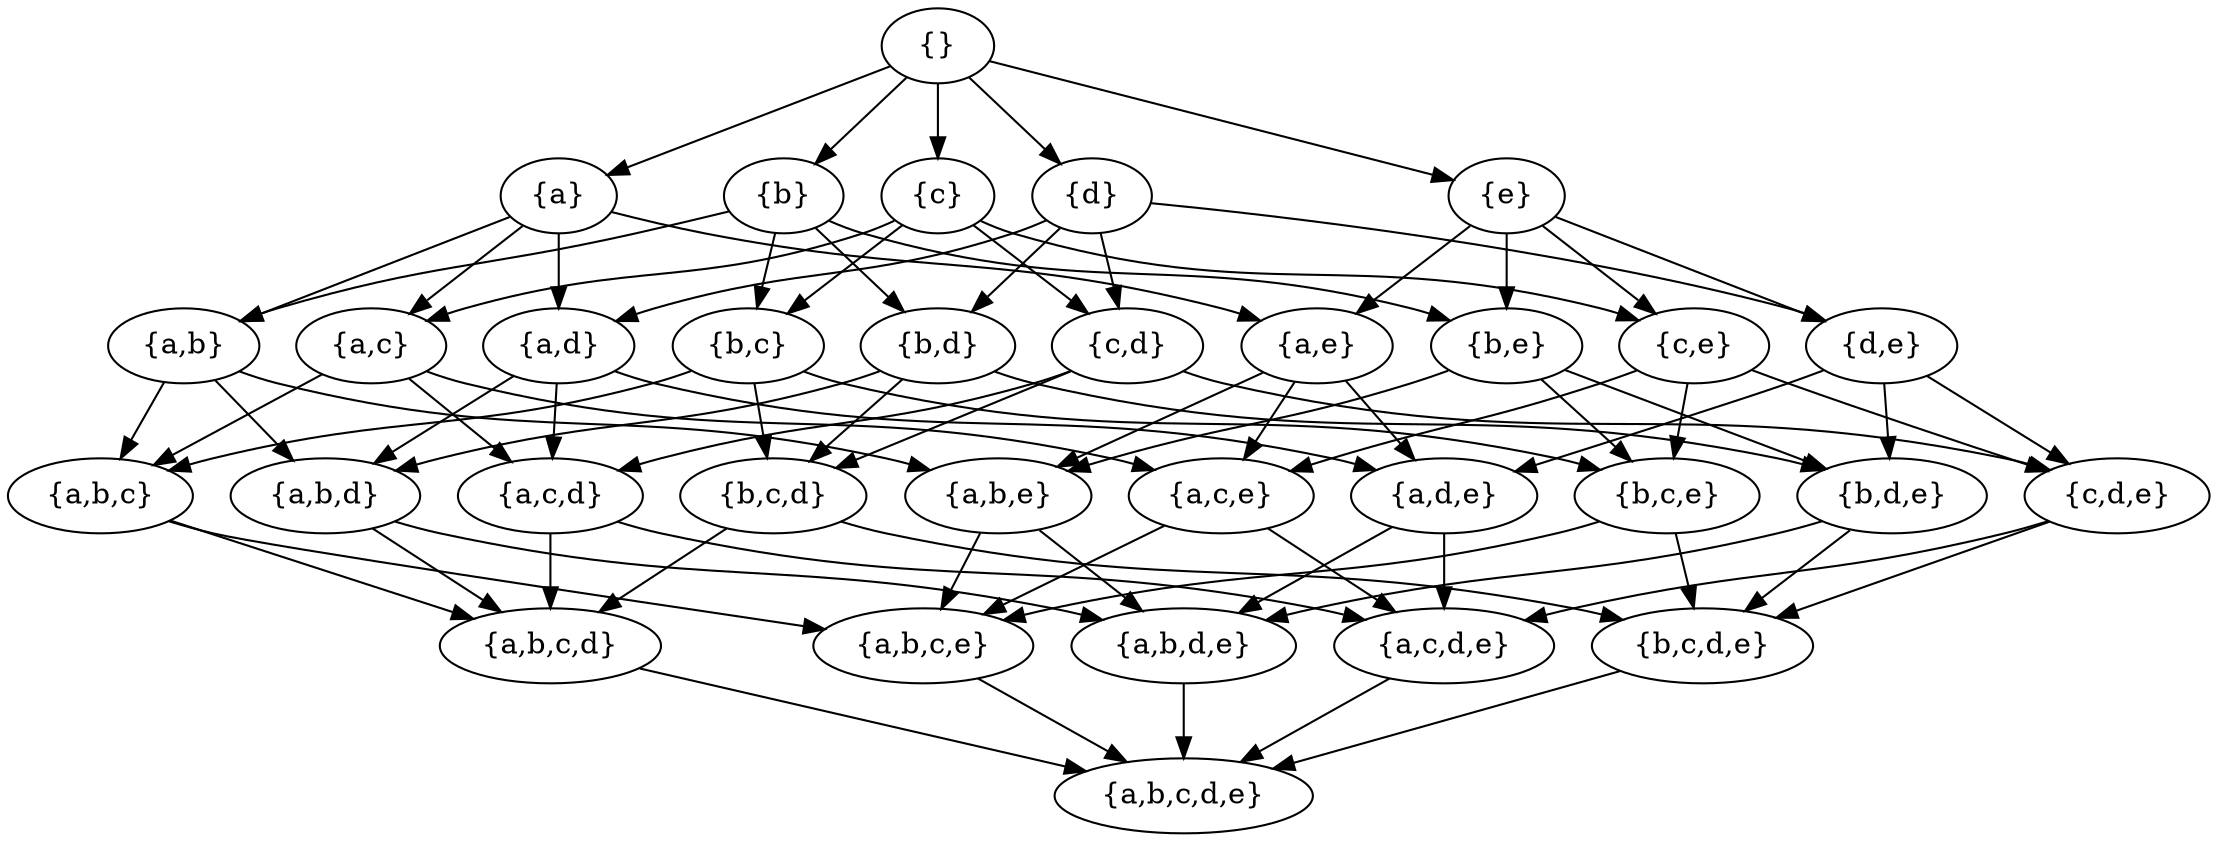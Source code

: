 digraph programGraph{"{}" -> "{a}" 
"{}" -> "{b}" 
"{}" -> "{c}" 
"{}" -> "{d}" 
"{}" -> "{e}" 
"{a}" -> "{a,b}" 
"{a}" -> "{a,c}" 
"{a}" -> "{a,d}" 
"{a}" -> "{a,e}" 
"{b}" -> "{a,b}" 
"{b}" -> "{b,c}" 
"{b}" -> "{b,d}" 
"{b}" -> "{b,e}" 
"{a,b}" -> "{a,b,c}" 
"{a,b}" -> "{a,b,d}" 
"{a,b}" -> "{a,b,e}" 
"{c}" -> "{a,c}" 
"{c}" -> "{b,c}" 
"{c}" -> "{c,d}" 
"{c}" -> "{c,e}" 
"{a,c}" -> "{a,b,c}" 
"{a,c}" -> "{a,c,d}" 
"{a,c}" -> "{a,c,e}" 
"{b,c}" -> "{a,b,c}" 
"{b,c}" -> "{b,c,d}" 
"{b,c}" -> "{b,c,e}" 
"{a,b,c}" -> "{a,b,c,d}" 
"{a,b,c}" -> "{a,b,c,e}" 
"{d}" -> "{a,d}" 
"{d}" -> "{b,d}" 
"{d}" -> "{c,d}" 
"{d}" -> "{d,e}" 
"{a,d}" -> "{a,b,d}" 
"{a,d}" -> "{a,c,d}" 
"{a,d}" -> "{a,d,e}" 
"{b,d}" -> "{a,b,d}" 
"{b,d}" -> "{b,c,d}" 
"{b,d}" -> "{b,d,e}" 
"{a,b,d}" -> "{a,b,c,d}" 
"{a,b,d}" -> "{a,b,d,e}" 
"{c,d}" -> "{a,c,d}" 
"{c,d}" -> "{b,c,d}" 
"{c,d}" -> "{c,d,e}" 
"{a,c,d}" -> "{a,b,c,d}" 
"{a,c,d}" -> "{a,c,d,e}" 
"{b,c,d}" -> "{a,b,c,d}" 
"{b,c,d}" -> "{b,c,d,e}" 
"{a,b,c,d}" -> "{a,b,c,d,e}" 
"{e}" -> "{a,e}" 
"{e}" -> "{b,e}" 
"{e}" -> "{c,e}" 
"{e}" -> "{d,e}" 
"{a,e}" -> "{a,b,e}" 
"{a,e}" -> "{a,c,e}" 
"{a,e}" -> "{a,d,e}" 
"{b,e}" -> "{a,b,e}" 
"{b,e}" -> "{b,c,e}" 
"{b,e}" -> "{b,d,e}" 
"{a,b,e}" -> "{a,b,c,e}" 
"{a,b,e}" -> "{a,b,d,e}" 
"{c,e}" -> "{a,c,e}" 
"{c,e}" -> "{b,c,e}" 
"{c,e}" -> "{c,d,e}" 
"{a,c,e}" -> "{a,b,c,e}" 
"{a,c,e}" -> "{a,c,d,e}" 
"{b,c,e}" -> "{a,b,c,e}" 
"{b,c,e}" -> "{b,c,d,e}" 
"{a,b,c,e}" -> "{a,b,c,d,e}" 
"{d,e}" -> "{a,d,e}" 
"{d,e}" -> "{b,d,e}" 
"{d,e}" -> "{c,d,e}" 
"{a,d,e}" -> "{a,b,d,e}" 
"{a,d,e}" -> "{a,c,d,e}" 
"{b,d,e}" -> "{a,b,d,e}" 
"{b,d,e}" -> "{b,c,d,e}" 
"{a,b,d,e}" -> "{a,b,c,d,e}" 
"{c,d,e}" -> "{a,c,d,e}" 
"{c,d,e}" -> "{b,c,d,e}" 
"{a,c,d,e}" -> "{a,b,c,d,e}" 
"{b,c,d,e}" -> "{a,b,c,d,e}" 
}